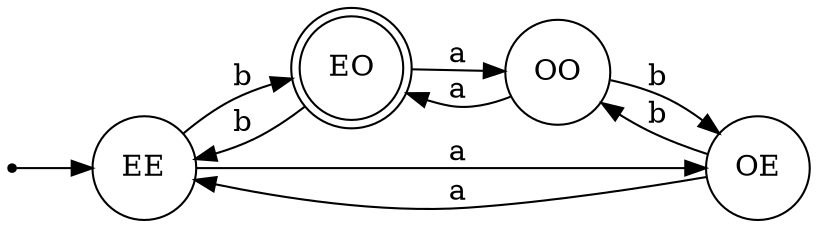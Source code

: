 digraph deterministic_finite_accepter {
	rankdir=LR;
	size="8,5"
	node [shape = point ]; qi
	node [shape = doublecircle]; EO
	node [shape = circle];
	qi  -> EE
	EE -> OE [ label = "a" ];
	EE -> EO [ label = "b" ];
	OE -> EE [ label = "a" ];
	OE -> OO [ label = "b" ];
	OO -> OE [ label = "b" ];
	OO -> EO [ label = "a" ];
	EO -> OO [ label = "a" ];	
	EO -> EE [ label = "b" ];	
}
